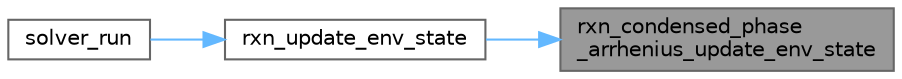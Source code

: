 digraph "rxn_condensed_phase_arrhenius_update_env_state"
{
 // LATEX_PDF_SIZE
  bgcolor="transparent";
  edge [fontname=Helvetica,fontsize=10,labelfontname=Helvetica,labelfontsize=10];
  node [fontname=Helvetica,fontsize=10,shape=box,height=0.2,width=0.4];
  rankdir="RL";
  Node1 [label="rxn_condensed_phase\l_arrhenius_update_env_state",height=0.2,width=0.4,color="gray40", fillcolor="grey60", style="filled", fontcolor="black",tooltip="Update reaction data for new environmental conditions."];
  Node1 -> Node2 [dir="back",color="steelblue1",style="solid"];
  Node2 [label="rxn_update_env_state",height=0.2,width=0.4,color="grey40", fillcolor="white", style="filled",URL="$rxn__solver_8c.html#ab3d4bbab05647b5931a81ead002a5805",tooltip="Update reaction data for new environmental state."];
  Node2 -> Node3 [dir="back",color="steelblue1",style="solid"];
  Node3 [label="solver_run",height=0.2,width=0.4,color="grey40", fillcolor="white", style="filled",URL="$camp__solver_8c.html#afc5ec8680b419e7ab49530d53a76cee4",tooltip="Solve for a given timestep."];
}
